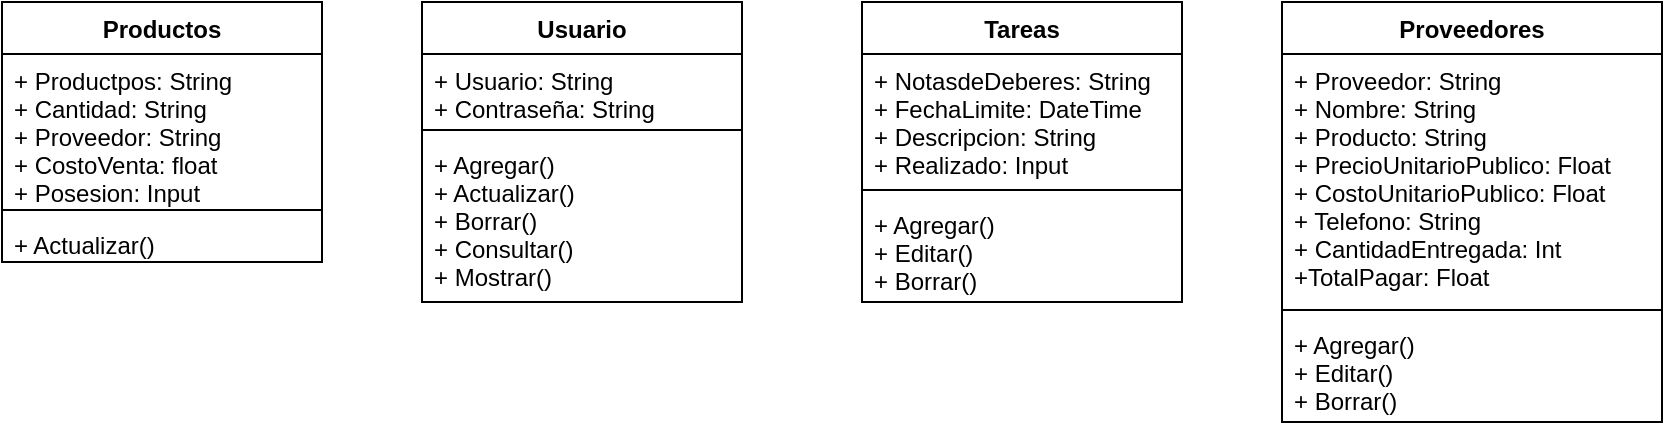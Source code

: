 <mxfile version="20.8.5" type="github">
  <diagram id="AcP_nygomVbFRWoIy-Ea" name="Página-1">
    <mxGraphModel dx="1434" dy="796" grid="1" gridSize="10" guides="1" tooltips="1" connect="1" arrows="1" fold="1" page="1" pageScale="1" pageWidth="1400" pageHeight="850" math="0" shadow="0">
      <root>
        <mxCell id="0" />
        <mxCell id="1" parent="0" />
        <mxCell id="KyCKiTsRL5ZwINB9B8mG-1" value="Usuario" style="swimlane;fontStyle=1;align=center;verticalAlign=top;childLayout=stackLayout;horizontal=1;startSize=26;horizontalStack=0;resizeParent=1;resizeParentMax=0;resizeLast=0;collapsible=1;marginBottom=0;" parent="1" vertex="1">
          <mxGeometry x="370" y="20" width="160" height="150" as="geometry" />
        </mxCell>
        <mxCell id="KyCKiTsRL5ZwINB9B8mG-2" value="+ Usuario: String&#xa;+ Contraseña: String" style="text;strokeColor=none;fillColor=none;align=left;verticalAlign=top;spacingLeft=4;spacingRight=4;overflow=hidden;rotatable=0;points=[[0,0.5],[1,0.5]];portConstraint=eastwest;" parent="KyCKiTsRL5ZwINB9B8mG-1" vertex="1">
          <mxGeometry y="26" width="160" height="34" as="geometry" />
        </mxCell>
        <mxCell id="KyCKiTsRL5ZwINB9B8mG-3" value="" style="line;strokeWidth=1;fillColor=none;align=left;verticalAlign=middle;spacingTop=-1;spacingLeft=3;spacingRight=3;rotatable=0;labelPosition=right;points=[];portConstraint=eastwest;strokeColor=inherit;" parent="KyCKiTsRL5ZwINB9B8mG-1" vertex="1">
          <mxGeometry y="60" width="160" height="8" as="geometry" />
        </mxCell>
        <mxCell id="KyCKiTsRL5ZwINB9B8mG-4" value="+ Agregar()&#xa;+ Actualizar()&#xa;+ Borrar()&#xa;+ Consultar()&#xa;+ Mostrar()" style="text;strokeColor=none;fillColor=none;align=left;verticalAlign=top;spacingLeft=4;spacingRight=4;overflow=hidden;rotatable=0;points=[[0,0.5],[1,0.5]];portConstraint=eastwest;" parent="KyCKiTsRL5ZwINB9B8mG-1" vertex="1">
          <mxGeometry y="68" width="160" height="82" as="geometry" />
        </mxCell>
        <mxCell id="KyCKiTsRL5ZwINB9B8mG-5" value="Tareas" style="swimlane;fontStyle=1;align=center;verticalAlign=top;childLayout=stackLayout;horizontal=1;startSize=26;horizontalStack=0;resizeParent=1;resizeParentMax=0;resizeLast=0;collapsible=1;marginBottom=0;" parent="1" vertex="1">
          <mxGeometry x="590" y="20" width="160" height="150" as="geometry" />
        </mxCell>
        <mxCell id="KyCKiTsRL5ZwINB9B8mG-6" value="+ NotasdeDeberes: String&#xa;+ FechaLimite: DateTime&#xa;+ Descripcion: String&#xa;+ Realizado: Input" style="text;strokeColor=none;fillColor=none;align=left;verticalAlign=top;spacingLeft=4;spacingRight=4;overflow=hidden;rotatable=0;points=[[0,0.5],[1,0.5]];portConstraint=eastwest;" parent="KyCKiTsRL5ZwINB9B8mG-5" vertex="1">
          <mxGeometry y="26" width="160" height="64" as="geometry" />
        </mxCell>
        <mxCell id="KyCKiTsRL5ZwINB9B8mG-7" value="" style="line;strokeWidth=1;fillColor=none;align=left;verticalAlign=middle;spacingTop=-1;spacingLeft=3;spacingRight=3;rotatable=0;labelPosition=right;points=[];portConstraint=eastwest;strokeColor=inherit;" parent="KyCKiTsRL5ZwINB9B8mG-5" vertex="1">
          <mxGeometry y="90" width="160" height="8" as="geometry" />
        </mxCell>
        <mxCell id="KyCKiTsRL5ZwINB9B8mG-8" value="+ Agregar()&#xa;+ Editar()&#xa;+ Borrar()" style="text;strokeColor=none;fillColor=none;align=left;verticalAlign=top;spacingLeft=4;spacingRight=4;overflow=hidden;rotatable=0;points=[[0,0.5],[1,0.5]];portConstraint=eastwest;" parent="KyCKiTsRL5ZwINB9B8mG-5" vertex="1">
          <mxGeometry y="98" width="160" height="52" as="geometry" />
        </mxCell>
        <mxCell id="jlScUkB0idjSDSvLvle7-1" value="Proveedores" style="swimlane;fontStyle=1;align=center;verticalAlign=top;childLayout=stackLayout;horizontal=1;startSize=26;horizontalStack=0;resizeParent=1;resizeParentMax=0;resizeLast=0;collapsible=1;marginBottom=0;" vertex="1" parent="1">
          <mxGeometry x="800" y="20" width="190" height="210" as="geometry" />
        </mxCell>
        <mxCell id="jlScUkB0idjSDSvLvle7-2" value="+ Proveedor: String&#xa;+ Nombre: String&#xa;+ Producto: String&#xa;+ PrecioUnitarioPublico: Float&#xa;+ CostoUnitarioPublico: Float&#xa;+ Telefono: String&#xa;+ CantidadEntregada: Int &#xa;+TotalPagar: Float" style="text;strokeColor=none;fillColor=none;align=left;verticalAlign=top;spacingLeft=4;spacingRight=4;overflow=hidden;rotatable=0;points=[[0,0.5],[1,0.5]];portConstraint=eastwest;" vertex="1" parent="jlScUkB0idjSDSvLvle7-1">
          <mxGeometry y="26" width="190" height="124" as="geometry" />
        </mxCell>
        <mxCell id="jlScUkB0idjSDSvLvle7-3" value="" style="line;strokeWidth=1;fillColor=none;align=left;verticalAlign=middle;spacingTop=-1;spacingLeft=3;spacingRight=3;rotatable=0;labelPosition=right;points=[];portConstraint=eastwest;strokeColor=inherit;" vertex="1" parent="jlScUkB0idjSDSvLvle7-1">
          <mxGeometry y="150" width="190" height="8" as="geometry" />
        </mxCell>
        <mxCell id="jlScUkB0idjSDSvLvle7-4" value="+ Agregar()&#xa;+ Editar()&#xa;+ Borrar()" style="text;strokeColor=none;fillColor=none;align=left;verticalAlign=top;spacingLeft=4;spacingRight=4;overflow=hidden;rotatable=0;points=[[0,0.5],[1,0.5]];portConstraint=eastwest;" vertex="1" parent="jlScUkB0idjSDSvLvle7-1">
          <mxGeometry y="158" width="190" height="52" as="geometry" />
        </mxCell>
        <mxCell id="jlScUkB0idjSDSvLvle7-5" value="Productos" style="swimlane;fontStyle=1;align=center;verticalAlign=top;childLayout=stackLayout;horizontal=1;startSize=26;horizontalStack=0;resizeParent=1;resizeParentMax=0;resizeLast=0;collapsible=1;marginBottom=0;" vertex="1" parent="1">
          <mxGeometry x="160" y="20" width="160" height="130" as="geometry" />
        </mxCell>
        <mxCell id="jlScUkB0idjSDSvLvle7-6" value="+ Productpos: String&#xa;+ Cantidad: String&#xa;+ Proveedor: String&#xa;+ CostoVenta: float&#xa;+ Posesion: Input" style="text;strokeColor=none;fillColor=none;align=left;verticalAlign=top;spacingLeft=4;spacingRight=4;overflow=hidden;rotatable=0;points=[[0,0.5],[1,0.5]];portConstraint=eastwest;" vertex="1" parent="jlScUkB0idjSDSvLvle7-5">
          <mxGeometry y="26" width="160" height="74" as="geometry" />
        </mxCell>
        <mxCell id="jlScUkB0idjSDSvLvle7-7" value="" style="line;strokeWidth=1;fillColor=none;align=left;verticalAlign=middle;spacingTop=-1;spacingLeft=3;spacingRight=3;rotatable=0;labelPosition=right;points=[];portConstraint=eastwest;strokeColor=inherit;" vertex="1" parent="jlScUkB0idjSDSvLvle7-5">
          <mxGeometry y="100" width="160" height="8" as="geometry" />
        </mxCell>
        <mxCell id="jlScUkB0idjSDSvLvle7-8" value="+ Actualizar()" style="text;strokeColor=none;fillColor=none;align=left;verticalAlign=top;spacingLeft=4;spacingRight=4;overflow=hidden;rotatable=0;points=[[0,0.5],[1,0.5]];portConstraint=eastwest;" vertex="1" parent="jlScUkB0idjSDSvLvle7-5">
          <mxGeometry y="108" width="160" height="22" as="geometry" />
        </mxCell>
      </root>
    </mxGraphModel>
  </diagram>
</mxfile>
